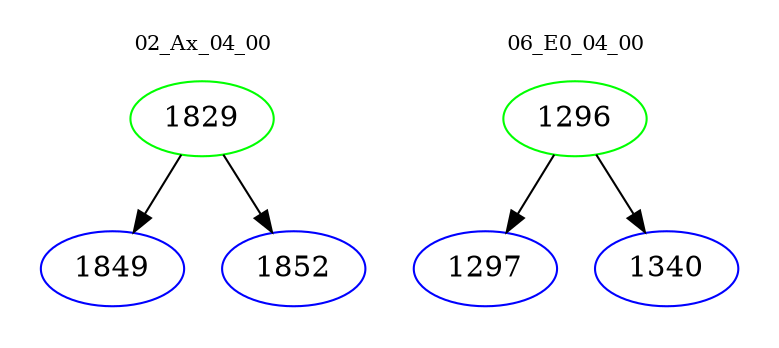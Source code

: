 digraph{
subgraph cluster_0 {
color = white
label = "02_Ax_04_00";
fontsize=10;
T0_1829 [label="1829", color="green"]
T0_1829 -> T0_1849 [color="black"]
T0_1849 [label="1849", color="blue"]
T0_1829 -> T0_1852 [color="black"]
T0_1852 [label="1852", color="blue"]
}
subgraph cluster_1 {
color = white
label = "06_E0_04_00";
fontsize=10;
T1_1296 [label="1296", color="green"]
T1_1296 -> T1_1297 [color="black"]
T1_1297 [label="1297", color="blue"]
T1_1296 -> T1_1340 [color="black"]
T1_1340 [label="1340", color="blue"]
}
}

